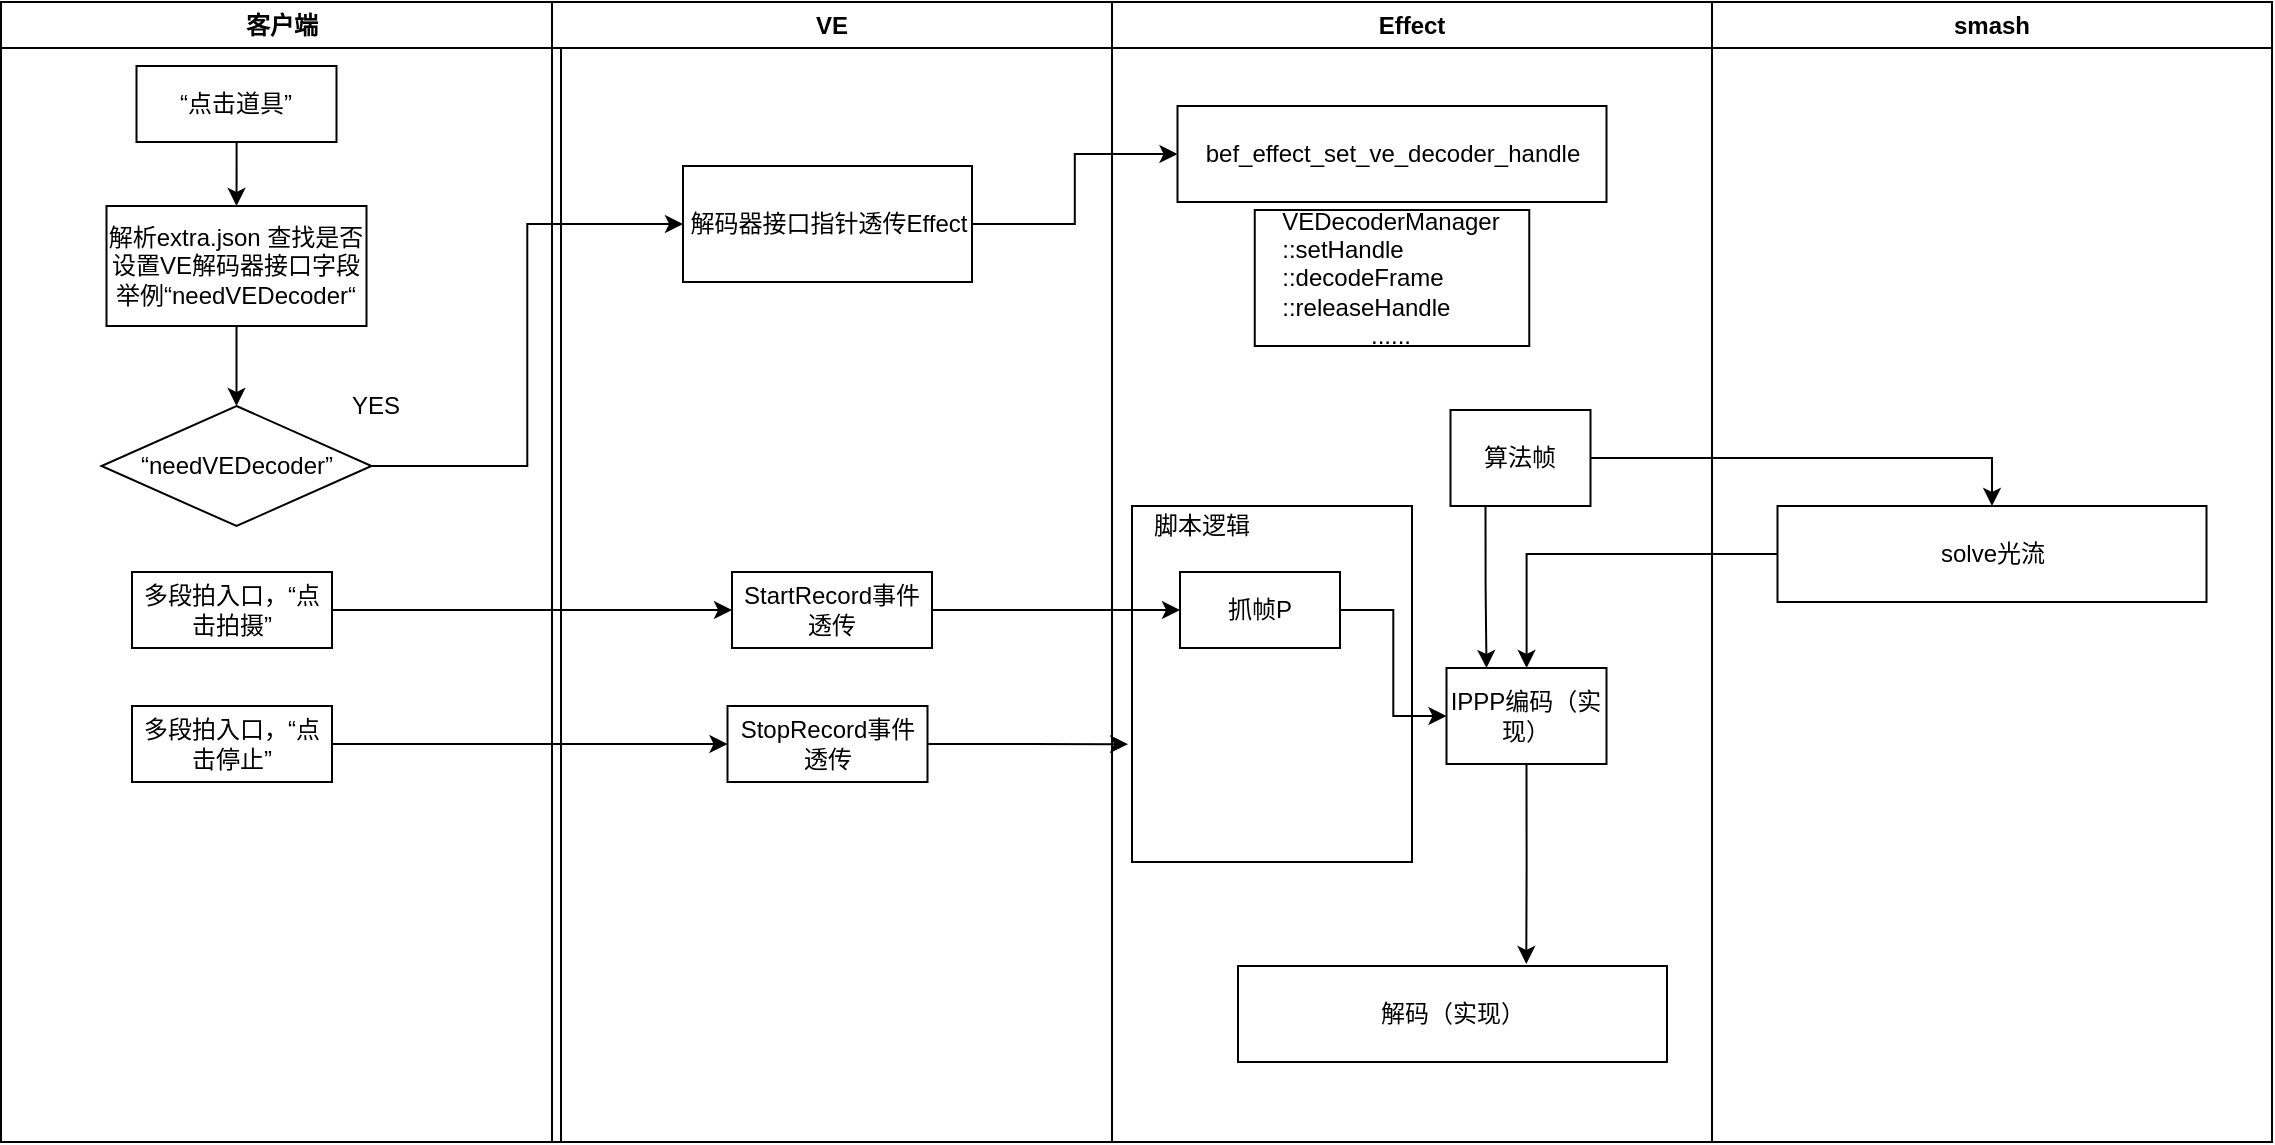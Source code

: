 <mxfile version="14.7.2" type="github">
  <diagram name="Page-1" id="e7e014a7-5840-1c2e-5031-d8a46d1fe8dd">
    <mxGraphModel dx="1298" dy="762" grid="1" gridSize="10" guides="1" tooltips="1" connect="1" arrows="1" fold="1" page="1" pageScale="1" pageWidth="1169" pageHeight="826" background="none" math="0" shadow="0">
      <root>
        <mxCell id="0" />
        <mxCell id="1" parent="0" />
        <mxCell id="2" value="客户端" style="swimlane;whiteSpace=wrap" parent="1" vertex="1">
          <mxGeometry x="164.5" y="128" width="280" height="570" as="geometry" />
        </mxCell>
        <mxCell id="swanziePNY3N-hAA2dYP-43" value="解析extra.json 查找是否设置VE解码器接口字段&lt;br&gt;举例“needVEDecoder“" style="rounded=0;whiteSpace=wrap;html=1;" vertex="1" parent="2">
          <mxGeometry x="52.75" y="102" width="130" height="60" as="geometry" />
        </mxCell>
        <mxCell id="swanziePNY3N-hAA2dYP-45" value="YES" style="text;html=1;strokeColor=none;fillColor=none;align=center;verticalAlign=middle;whiteSpace=wrap;rounded=0;" vertex="1" parent="2">
          <mxGeometry x="167.75" y="192" width="40" height="20" as="geometry" />
        </mxCell>
        <mxCell id="swanziePNY3N-hAA2dYP-69" style="edgeStyle=orthogonalEdgeStyle;rounded=0;orthogonalLoop=1;jettySize=auto;html=1;entryX=0.5;entryY=0;entryDx=0;entryDy=0;" edge="1" parent="2" source="swanziePNY3N-hAA2dYP-68" target="swanziePNY3N-hAA2dYP-43">
          <mxGeometry relative="1" as="geometry" />
        </mxCell>
        <mxCell id="swanziePNY3N-hAA2dYP-68" value="“点击道具”" style="rounded=0;whiteSpace=wrap;html=1;" vertex="1" parent="2">
          <mxGeometry x="67.75" y="32" width="100" height="38" as="geometry" />
        </mxCell>
        <mxCell id="swanziePNY3N-hAA2dYP-74" value="“needVEDecoder”" style="rhombus;whiteSpace=wrap;html=1;" vertex="1" parent="2">
          <mxGeometry x="50.25" y="202" width="135" height="60" as="geometry" />
        </mxCell>
        <mxCell id="swanziePNY3N-hAA2dYP-73" style="edgeStyle=orthogonalEdgeStyle;rounded=0;orthogonalLoop=1;jettySize=auto;html=1;exitX=0.5;exitY=1;exitDx=0;exitDy=0;" edge="1" parent="2" source="swanziePNY3N-hAA2dYP-43" target="swanziePNY3N-hAA2dYP-74">
          <mxGeometry relative="1" as="geometry">
            <mxPoint x="180" y="173" as="sourcePoint" />
            <mxPoint x="180.5" y="252" as="targetPoint" />
          </mxGeometry>
        </mxCell>
        <mxCell id="swanziePNY3N-hAA2dYP-79" value="多段拍入口，“点击拍摄”" style="rounded=0;whiteSpace=wrap;html=1;" vertex="1" parent="2">
          <mxGeometry x="65.5" y="285" width="100" height="38" as="geometry" />
        </mxCell>
        <mxCell id="swanziePNY3N-hAA2dYP-88" value="多段拍入口，“点击停止”" style="rounded=0;whiteSpace=wrap;html=1;" vertex="1" parent="2">
          <mxGeometry x="65.5" y="352" width="100" height="38" as="geometry" />
        </mxCell>
        <mxCell id="3" value="VE" style="swimlane;whiteSpace=wrap" parent="1" vertex="1">
          <mxGeometry x="440" y="128" width="280" height="570" as="geometry" />
        </mxCell>
        <mxCell id="swanziePNY3N-hAA2dYP-42" value="解码器接口指针透传Effect" style="rounded=0;whiteSpace=wrap;html=1;" vertex="1" parent="3">
          <mxGeometry x="65.5" y="82" width="144.5" height="58" as="geometry" />
        </mxCell>
        <mxCell id="swanziePNY3N-hAA2dYP-80" value="StartRecord事件透传" style="rounded=0;whiteSpace=wrap;html=1;" vertex="1" parent="3">
          <mxGeometry x="90" y="285" width="100" height="38" as="geometry" />
        </mxCell>
        <mxCell id="swanziePNY3N-hAA2dYP-81" value="StopRecord事件透传" style="rounded=0;whiteSpace=wrap;html=1;" vertex="1" parent="3">
          <mxGeometry x="87.75" y="352" width="100" height="38" as="geometry" />
        </mxCell>
        <mxCell id="4" value="Effect" style="swimlane;whiteSpace=wrap" parent="1" vertex="1">
          <mxGeometry x="720" y="128" width="300" height="570" as="geometry" />
        </mxCell>
        <mxCell id="swanziePNY3N-hAA2dYP-90" value="" style="rounded=0;whiteSpace=wrap;html=1;" vertex="1" parent="4">
          <mxGeometry x="10" y="252" width="140" height="178" as="geometry" />
        </mxCell>
        <mxCell id="swanziePNY3N-hAA2dYP-48" value="bef_effect_set_ve_decoder_handle" style="rounded=0;whiteSpace=wrap;html=1;" vertex="1" parent="4">
          <mxGeometry x="32.75" y="52" width="214.5" height="48" as="geometry" />
        </mxCell>
        <mxCell id="swanziePNY3N-hAA2dYP-62" style="edgeStyle=orthogonalEdgeStyle;rounded=0;orthogonalLoop=1;jettySize=auto;html=1;entryX=0.25;entryY=0;entryDx=0;entryDy=0;exitX=0.25;exitY=1;exitDx=0;exitDy=0;" edge="1" parent="4" source="swanziePNY3N-hAA2dYP-53" target="swanziePNY3N-hAA2dYP-58">
          <mxGeometry relative="1" as="geometry" />
        </mxCell>
        <mxCell id="swanziePNY3N-hAA2dYP-53" value="算法帧" style="rounded=0;whiteSpace=wrap;html=1;" vertex="1" parent="4">
          <mxGeometry x="169.25" y="204" width="70" height="48" as="geometry" />
        </mxCell>
        <mxCell id="swanziePNY3N-hAA2dYP-58" value="IPPP编码（实现）" style="rounded=0;whiteSpace=wrap;html=1;" vertex="1" parent="4">
          <mxGeometry x="167.25" y="333" width="80" height="48" as="geometry" />
        </mxCell>
        <mxCell id="swanziePNY3N-hAA2dYP-63" value="解码（实现）" style="rounded=0;whiteSpace=wrap;html=1;" vertex="1" parent="4">
          <mxGeometry x="63" y="482" width="214.5" height="48" as="geometry" />
        </mxCell>
        <mxCell id="swanziePNY3N-hAA2dYP-66" style="edgeStyle=orthogonalEdgeStyle;rounded=0;orthogonalLoop=1;jettySize=auto;html=1;entryX=0.672;entryY=-0.021;entryDx=0;entryDy=0;entryPerimeter=0;exitX=0.5;exitY=1;exitDx=0;exitDy=0;" edge="1" parent="4" source="swanziePNY3N-hAA2dYP-58" target="swanziePNY3N-hAA2dYP-63">
          <mxGeometry relative="1" as="geometry">
            <mxPoint x="179" y="462" as="targetPoint" />
          </mxGeometry>
        </mxCell>
        <mxCell id="swanziePNY3N-hAA2dYP-84" style="edgeStyle=orthogonalEdgeStyle;rounded=0;orthogonalLoop=1;jettySize=auto;html=1;entryX=0;entryY=0.5;entryDx=0;entryDy=0;" edge="1" parent="4" source="swanziePNY3N-hAA2dYP-82" target="swanziePNY3N-hAA2dYP-58">
          <mxGeometry relative="1" as="geometry" />
        </mxCell>
        <mxCell id="swanziePNY3N-hAA2dYP-82" value="抓帧P" style="rounded=0;whiteSpace=wrap;html=1;" vertex="1" parent="4">
          <mxGeometry x="34" y="285" width="80" height="38" as="geometry" />
        </mxCell>
        <mxCell id="swanziePNY3N-hAA2dYP-83" value="VEDecoderManager&lt;br&gt;&lt;div style=&quot;text-align: left&quot;&gt;&lt;span&gt;::setHandle&lt;/span&gt;&lt;/div&gt;&lt;div style=&quot;text-align: left&quot;&gt;&lt;span&gt;::decodeFrame&lt;/span&gt;&lt;/div&gt;&lt;div style=&quot;text-align: left&quot;&gt;&lt;span&gt;::releaseHandle&lt;/span&gt;&lt;/div&gt;......" style="rounded=0;whiteSpace=wrap;html=1;" vertex="1" parent="4">
          <mxGeometry x="71.38" y="104" width="137.25" height="68" as="geometry" />
        </mxCell>
        <mxCell id="swanziePNY3N-hAA2dYP-41" value="smash" style="swimlane;whiteSpace=wrap" vertex="1" parent="1">
          <mxGeometry x="1020" y="128" width="280" height="570" as="geometry" />
        </mxCell>
        <mxCell id="swanziePNY3N-hAA2dYP-57" value="solve光流" style="rounded=0;whiteSpace=wrap;html=1;" vertex="1" parent="swanziePNY3N-hAA2dYP-41">
          <mxGeometry x="32.75" y="252" width="214.5" height="48" as="geometry" />
        </mxCell>
        <mxCell id="swanziePNY3N-hAA2dYP-46" style="edgeStyle=orthogonalEdgeStyle;rounded=0;orthogonalLoop=1;jettySize=auto;html=1;entryX=0;entryY=0.5;entryDx=0;entryDy=0;exitX=1;exitY=0.5;exitDx=0;exitDy=0;" edge="1" parent="1" source="swanziePNY3N-hAA2dYP-74" target="swanziePNY3N-hAA2dYP-42">
          <mxGeometry relative="1" as="geometry" />
        </mxCell>
        <mxCell id="swanziePNY3N-hAA2dYP-49" style="edgeStyle=orthogonalEdgeStyle;rounded=0;orthogonalLoop=1;jettySize=auto;html=1;entryX=0;entryY=0.5;entryDx=0;entryDy=0;" edge="1" parent="1" source="swanziePNY3N-hAA2dYP-42" target="swanziePNY3N-hAA2dYP-48">
          <mxGeometry relative="1" as="geometry" />
        </mxCell>
        <mxCell id="swanziePNY3N-hAA2dYP-60" style="edgeStyle=orthogonalEdgeStyle;rounded=0;orthogonalLoop=1;jettySize=auto;html=1;entryX=0.5;entryY=0;entryDx=0;entryDy=0;" edge="1" parent="1" source="swanziePNY3N-hAA2dYP-53" target="swanziePNY3N-hAA2dYP-57">
          <mxGeometry relative="1" as="geometry" />
        </mxCell>
        <mxCell id="swanziePNY3N-hAA2dYP-61" style="edgeStyle=orthogonalEdgeStyle;rounded=0;orthogonalLoop=1;jettySize=auto;html=1;" edge="1" parent="1" source="swanziePNY3N-hAA2dYP-57" target="swanziePNY3N-hAA2dYP-58">
          <mxGeometry relative="1" as="geometry" />
        </mxCell>
        <mxCell id="swanziePNY3N-hAA2dYP-86" style="edgeStyle=orthogonalEdgeStyle;rounded=0;orthogonalLoop=1;jettySize=auto;html=1;entryX=0;entryY=0.5;entryDx=0;entryDy=0;" edge="1" parent="1" source="swanziePNY3N-hAA2dYP-80" target="swanziePNY3N-hAA2dYP-82">
          <mxGeometry relative="1" as="geometry" />
        </mxCell>
        <mxCell id="swanziePNY3N-hAA2dYP-87" style="edgeStyle=orthogonalEdgeStyle;rounded=0;orthogonalLoop=1;jettySize=auto;html=1;entryX=0;entryY=0.5;entryDx=0;entryDy=0;" edge="1" parent="1" source="swanziePNY3N-hAA2dYP-79" target="swanziePNY3N-hAA2dYP-80">
          <mxGeometry relative="1" as="geometry" />
        </mxCell>
        <mxCell id="swanziePNY3N-hAA2dYP-89" style="edgeStyle=orthogonalEdgeStyle;rounded=0;orthogonalLoop=1;jettySize=auto;html=1;entryX=0;entryY=0.5;entryDx=0;entryDy=0;" edge="1" parent="1" source="swanziePNY3N-hAA2dYP-88" target="swanziePNY3N-hAA2dYP-81">
          <mxGeometry relative="1" as="geometry" />
        </mxCell>
        <mxCell id="swanziePNY3N-hAA2dYP-91" value="脚本逻辑" style="text;html=1;strokeColor=none;fillColor=none;align=center;verticalAlign=middle;whiteSpace=wrap;rounded=0;" vertex="1" parent="1">
          <mxGeometry x="730" y="380" width="70" height="20" as="geometry" />
        </mxCell>
        <mxCell id="swanziePNY3N-hAA2dYP-93" style="edgeStyle=orthogonalEdgeStyle;rounded=0;orthogonalLoop=1;jettySize=auto;html=1;entryX=-0.014;entryY=0.669;entryDx=0;entryDy=0;entryPerimeter=0;" edge="1" parent="1" source="swanziePNY3N-hAA2dYP-81" target="swanziePNY3N-hAA2dYP-90">
          <mxGeometry relative="1" as="geometry" />
        </mxCell>
      </root>
    </mxGraphModel>
  </diagram>
</mxfile>
